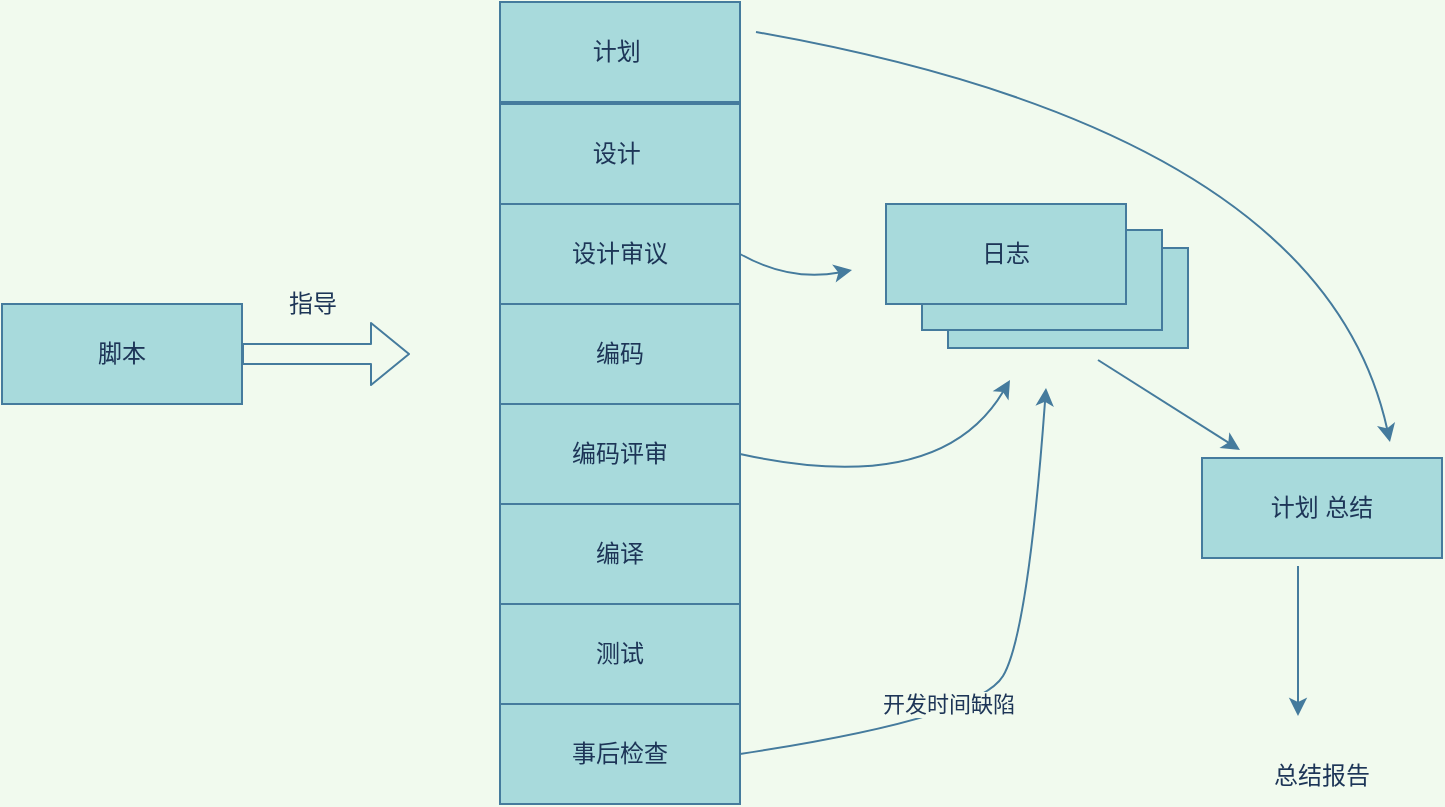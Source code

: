 <mxfile>
    <diagram id="dRGHvYyo7SQN14mQy4hA" name="第 1 页">
        <mxGraphModel dx="1084" dy="729" grid="0" gridSize="10" guides="1" tooltips="1" connect="1" arrows="1" fold="1" page="1" pageScale="1" pageWidth="827" pageHeight="1169" background="#F1FAEE" math="0" shadow="0">
            <root>
                <mxCell id="0"/>
                <mxCell id="1" parent="0"/>
                <mxCell id="3" value="计划&amp;nbsp;" style="rounded=0;whiteSpace=wrap;html=1;fillColor=#A8DADC;strokeColor=#457B9D;fontColor=#1D3557;" parent="1" vertex="1">
                    <mxGeometry x="304" y="65" width="120" height="50" as="geometry"/>
                </mxCell>
                <mxCell id="5" value="&lt;span&gt;设计&amp;nbsp;&lt;/span&gt;" style="rounded=0;whiteSpace=wrap;html=1;fillColor=#A8DADC;strokeColor=#457B9D;fontColor=#1D3557;" parent="1" vertex="1">
                    <mxGeometry x="304" y="116" width="120" height="50" as="geometry"/>
                </mxCell>
                <mxCell id="6" value="&lt;span&gt;设计审议&lt;/span&gt;" style="rounded=0;whiteSpace=wrap;html=1;fillColor=#A8DADC;strokeColor=#457B9D;fontColor=#1D3557;" parent="1" vertex="1">
                    <mxGeometry x="304" y="166" width="120" height="50" as="geometry"/>
                </mxCell>
                <mxCell id="7" value="编码" style="rounded=0;whiteSpace=wrap;html=1;fillColor=#A8DADC;strokeColor=#457B9D;fontColor=#1D3557;" parent="1" vertex="1">
                    <mxGeometry x="304" y="216" width="120" height="50" as="geometry"/>
                </mxCell>
                <mxCell id="8" value="编码评审" style="rounded=0;whiteSpace=wrap;html=1;fillColor=#A8DADC;strokeColor=#457B9D;fontColor=#1D3557;" parent="1" vertex="1">
                    <mxGeometry x="304" y="266" width="120" height="50" as="geometry"/>
                </mxCell>
                <mxCell id="9" value="编译" style="rounded=0;whiteSpace=wrap;html=1;fillColor=#A8DADC;strokeColor=#457B9D;fontColor=#1D3557;" parent="1" vertex="1">
                    <mxGeometry x="304" y="316" width="120" height="50" as="geometry"/>
                </mxCell>
                <mxCell id="10" value="测试" style="rounded=0;whiteSpace=wrap;html=1;fillColor=#A8DADC;strokeColor=#457B9D;fontColor=#1D3557;" parent="1" vertex="1">
                    <mxGeometry x="304" y="366" width="120" height="50" as="geometry"/>
                </mxCell>
                <mxCell id="11" value="事后检查" style="rounded=0;whiteSpace=wrap;html=1;fillColor=#A8DADC;strokeColor=#457B9D;fontColor=#1D3557;" parent="1" vertex="1">
                    <mxGeometry x="304" y="416" width="120" height="50" as="geometry"/>
                </mxCell>
                <mxCell id="12" value="脚本" style="rounded=0;whiteSpace=wrap;html=1;fillColor=#A8DADC;strokeColor=#457B9D;fontColor=#1D3557;" parent="1" vertex="1">
                    <mxGeometry x="55" y="216" width="120" height="50" as="geometry"/>
                </mxCell>
                <mxCell id="16" value="" style="shape=flexArrow;endArrow=classic;html=1;exitX=1;exitY=0.5;exitDx=0;exitDy=0;strokeColor=#457B9D;fontColor=#1D3557;labelBackgroundColor=#F1FAEE;" parent="1" source="12" edge="1">
                    <mxGeometry width="50" height="50" relative="1" as="geometry">
                        <mxPoint x="189" y="263" as="sourcePoint"/>
                        <mxPoint x="259" y="241" as="targetPoint"/>
                    </mxGeometry>
                </mxCell>
                <mxCell id="17" value="指导" style="text;html=1;align=center;verticalAlign=middle;resizable=0;points=[];autosize=1;strokeColor=none;fontColor=#1D3557;" parent="1" vertex="1">
                    <mxGeometry x="193" y="207" width="34" height="17" as="geometry"/>
                </mxCell>
                <mxCell id="18" value="日志" style="rounded=0;whiteSpace=wrap;html=1;fillColor=#A8DADC;strokeColor=#457B9D;fontColor=#1D3557;" parent="1" vertex="1">
                    <mxGeometry x="528" y="188" width="120" height="50" as="geometry"/>
                </mxCell>
                <mxCell id="19" value="日志" style="rounded=0;whiteSpace=wrap;html=1;fillColor=#A8DADC;strokeColor=#457B9D;fontColor=#1D3557;" parent="1" vertex="1">
                    <mxGeometry x="515" y="179" width="120" height="50" as="geometry"/>
                </mxCell>
                <mxCell id="20" value="日志" style="rounded=0;whiteSpace=wrap;html=1;fillColor=#A8DADC;strokeColor=#457B9D;fontColor=#1D3557;" parent="1" vertex="1">
                    <mxGeometry x="497" y="166" width="120" height="50" as="geometry"/>
                </mxCell>
                <mxCell id="21" value="" style="curved=1;endArrow=classic;html=1;strokeColor=#457B9D;fontColor=#1D3557;labelBackgroundColor=#F1FAEE;" parent="1" edge="1">
                    <mxGeometry width="50" height="50" relative="1" as="geometry">
                        <mxPoint x="432" y="80" as="sourcePoint"/>
                        <mxPoint x="749" y="285" as="targetPoint"/>
                        <Array as="points">
                            <mxPoint x="715" y="130"/>
                        </Array>
                    </mxGeometry>
                </mxCell>
                <mxCell id="22" value="" style="curved=1;endArrow=classic;html=1;exitX=1;exitY=0.5;exitDx=0;exitDy=0;strokeColor=#457B9D;fontColor=#1D3557;labelBackgroundColor=#F1FAEE;" parent="1" source="6" edge="1">
                    <mxGeometry width="50" height="50" relative="1" as="geometry">
                        <mxPoint x="442" y="90" as="sourcePoint"/>
                        <mxPoint x="480" y="199" as="targetPoint"/>
                        <Array as="points">
                            <mxPoint x="449" y="205"/>
                        </Array>
                    </mxGeometry>
                </mxCell>
                <mxCell id="23" value="" style="curved=1;endArrow=classic;html=1;exitX=1;exitY=0.5;exitDx=0;exitDy=0;strokeColor=#457B9D;fontColor=#1D3557;labelBackgroundColor=#F1FAEE;" parent="1" source="8" edge="1">
                    <mxGeometry width="50" height="50" relative="1" as="geometry">
                        <mxPoint x="546" y="371" as="sourcePoint"/>
                        <mxPoint x="559" y="254" as="targetPoint"/>
                        <Array as="points">
                            <mxPoint x="524" y="313"/>
                        </Array>
                    </mxGeometry>
                </mxCell>
                <mxCell id="24" value="" style="curved=1;endArrow=classic;html=1;exitX=1;exitY=0.5;exitDx=0;exitDy=0;strokeColor=#457B9D;fontColor=#1D3557;labelBackgroundColor=#F1FAEE;" parent="1" source="11" edge="1">
                    <mxGeometry width="50" height="50" relative="1" as="geometry">
                        <mxPoint x="493" y="423" as="sourcePoint"/>
                        <mxPoint x="577" y="258" as="targetPoint"/>
                        <Array as="points">
                            <mxPoint x="543" y="423"/>
                            <mxPoint x="568" y="381"/>
                        </Array>
                    </mxGeometry>
                </mxCell>
                <mxCell id="29" value="开发时间缺陷" style="edgeLabel;html=1;align=center;verticalAlign=middle;resizable=0;points=[];fontColor=#1D3557;labelBackgroundColor=#F1FAEE;" parent="24" vertex="1" connectable="0">
                    <mxGeometry x="-0.274" y="9" relative="1" as="geometry">
                        <mxPoint as="offset"/>
                    </mxGeometry>
                </mxCell>
                <mxCell id="25" value="计划&amp;nbsp;总结" style="rounded=0;whiteSpace=wrap;html=1;fillColor=#A8DADC;strokeColor=#457B9D;fontColor=#1D3557;" parent="1" vertex="1">
                    <mxGeometry x="655" y="293" width="120" height="50" as="geometry"/>
                </mxCell>
                <mxCell id="26" value="" style="curved=1;endArrow=classic;html=1;strokeColor=#457B9D;fontColor=#1D3557;labelBackgroundColor=#F1FAEE;" parent="1" edge="1">
                    <mxGeometry width="50" height="50" relative="1" as="geometry">
                        <mxPoint x="603" y="244" as="sourcePoint"/>
                        <mxPoint x="674" y="289" as="targetPoint"/>
                        <Array as="points"/>
                    </mxGeometry>
                </mxCell>
                <mxCell id="27" value="" style="endArrow=classic;html=1;strokeColor=#457B9D;fontColor=#1D3557;labelBackgroundColor=#F1FAEE;" parent="1" edge="1">
                    <mxGeometry width="50" height="50" relative="1" as="geometry">
                        <mxPoint x="703" y="347" as="sourcePoint"/>
                        <mxPoint x="703" y="422" as="targetPoint"/>
                    </mxGeometry>
                </mxCell>
                <mxCell id="28" value="总结报告" style="text;html=1;strokeColor=none;fillColor=none;align=center;verticalAlign=middle;whiteSpace=wrap;rounded=0;fontColor=#1D3557;" parent="1" vertex="1">
                    <mxGeometry x="678" y="442" width="74" height="20" as="geometry"/>
                </mxCell>
            </root>
        </mxGraphModel>
    </diagram>
</mxfile>